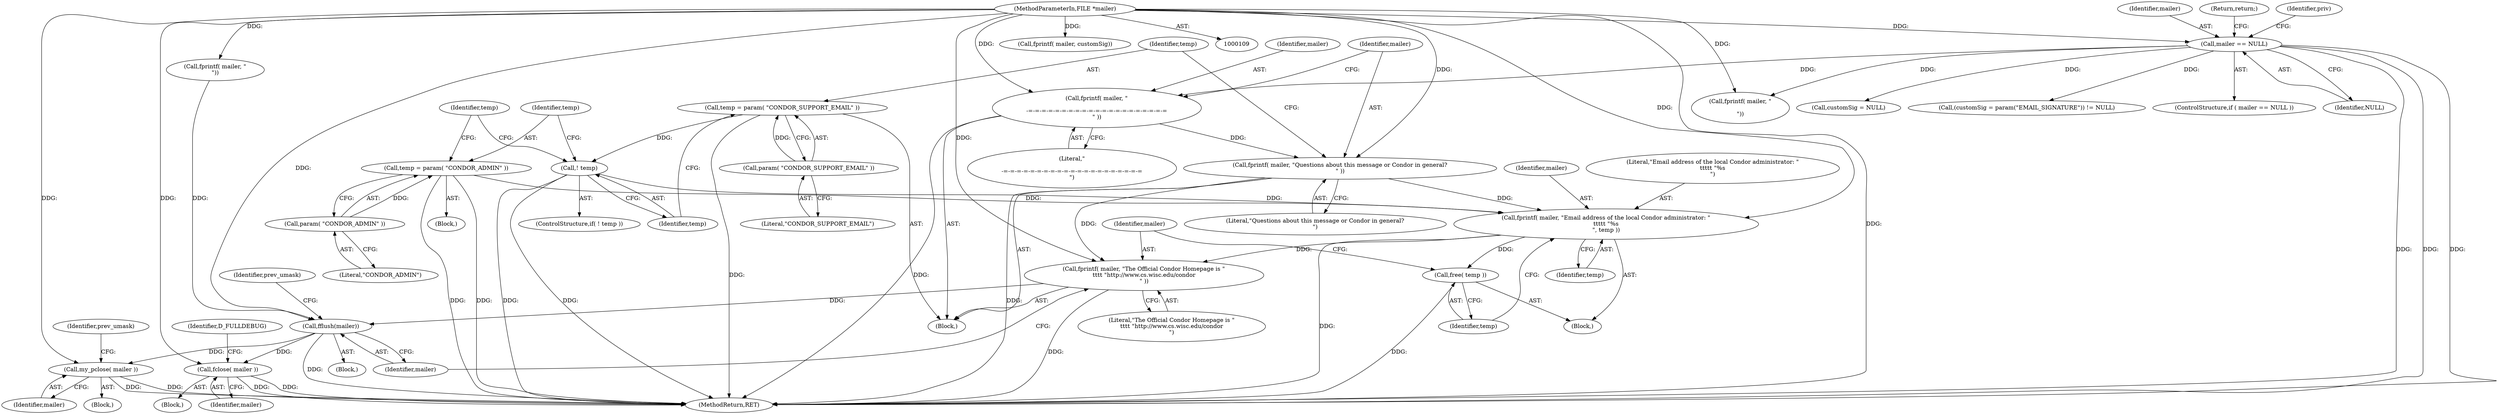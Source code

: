 digraph "0_htcondor_5e5571d1a431eb3c61977b6dd6ec90186ef79867_12@API" {
"1000170" [label="(Call,fprintf( mailer, \"Email address of the local Condor administrator: \"\n\t\t\t\t\t \"%s\n\", temp ))"];
"1000152" [label="(Call,fprintf( mailer, \"Questions about this message or Condor in general?\n\" ))"];
"1000149" [label="(Call,fprintf( mailer, \"\n\n-=-=-=-=-=-=-=-=-=-=-=-=-=-=-=-=-=-=-=-=-=\n\" ))"];
"1000117" [label="(Call,mailer == NULL)"];
"1000110" [label="(MethodParameterIn,FILE *mailer)"];
"1000163" [label="(Call,temp = param( \"CONDOR_ADMIN\" ))"];
"1000165" [label="(Call,param( \"CONDOR_ADMIN\" ))"];
"1000160" [label="(Call,! temp)"];
"1000155" [label="(Call,temp = param( \"CONDOR_SUPPORT_EMAIL\" ))"];
"1000157" [label="(Call,param( \"CONDOR_SUPPORT_EMAIL\" ))"];
"1000174" [label="(Call,free( temp ))"];
"1000176" [label="(Call,fprintf( mailer, \"The Official Condor Homepage is \"\n\t\t\t\t \"http://www.cs.wisc.edu/condor\n\" ))"];
"1000179" [label="(Call,fflush(mailer))"];
"1000190" [label="(Call,my_pclose( mailer ))"];
"1000198" [label="(Call,fclose( mailer ))"];
"1000151" [label="(Literal,\"\n\n-=-=-=-=-=-=-=-=-=-=-=-=-=-=-=-=-=-=-=-=-=\n\")"];
"1000150" [label="(Identifier,mailer)"];
"1000117" [label="(Call,mailer == NULL)"];
"1000155" [label="(Call,temp = param( \"CONDOR_SUPPORT_EMAIL\" ))"];
"1000175" [label="(Identifier,temp)"];
"1000154" [label="(Literal,\"Questions about this message or Condor in general?\n\")"];
"1000180" [label="(Identifier,mailer)"];
"1000142" [label="(Call,fprintf( mailer, \"\n\"))"];
"1000162" [label="(Block,)"];
"1000116" [label="(ControlStructure,if ( mailer == NULL ))"];
"1000161" [label="(Identifier,temp)"];
"1000118" [label="(Identifier,mailer)"];
"1000176" [label="(Call,fprintf( mailer, \"The Official Condor Homepage is \"\n\t\t\t\t \"http://www.cs.wisc.edu/condor\n\" ))"];
"1000169" [label="(Block,)"];
"1000119" [label="(Identifier,NULL)"];
"1000160" [label="(Call,! temp)"];
"1000159" [label="(ControlStructure,if( ! temp ))"];
"1000136" [label="(Call,fprintf( mailer, \"\n\n\"))"];
"1000191" [label="(Identifier,mailer)"];
"1000166" [label="(Literal,\"CONDOR_ADMIN\")"];
"1000121" [label="(Return,return;)"];
"1000139" [label="(Call,fprintf( mailer, customSig))"];
"1000177" [label="(Identifier,mailer)"];
"1000110" [label="(MethodParameterIn,FILE *mailer)"];
"1000153" [label="(Identifier,mailer)"];
"1000190" [label="(Call,my_pclose( mailer ))"];
"1000111" [label="(Block,)"];
"1000174" [label="(Call,free( temp ))"];
"1000165" [label="(Call,param( \"CONDOR_ADMIN\" ))"];
"1000171" [label="(Identifier,mailer)"];
"1000193" [label="(Block,)"];
"1000156" [label="(Identifier,temp)"];
"1000125" [label="(Call,customSig = NULL)"];
"1000157" [label="(Call,param( \"CONDOR_SUPPORT_EMAIL\" ))"];
"1000182" [label="(Identifier,prev_umask)"];
"1000189" [label="(Block,)"];
"1000173" [label="(Identifier,temp)"];
"1000179" [label="(Call,fflush(mailer))"];
"1000198" [label="(Call,fclose( mailer ))"];
"1000152" [label="(Call,fprintf( mailer, \"Questions about this message or Condor in general?\n\" ))"];
"1000170" [label="(Call,fprintf( mailer, \"Email address of the local Condor administrator: \"\n\t\t\t\t\t \"%s\n\", temp ))"];
"1000178" [label="(Literal,\"The Official Condor Homepage is \"\n\t\t\t\t \"http://www.cs.wisc.edu/condor\n\")"];
"1000123" [label="(Identifier,priv)"];
"1000149" [label="(Call,fprintf( mailer, \"\n\n-=-=-=-=-=-=-=-=-=-=-=-=-=-=-=-=-=-=-=-=-=\n\" ))"];
"1000234" [label="(Identifier,prev_umask)"];
"1000199" [label="(Identifier,mailer)"];
"1000237" [label="(MethodReturn,RET)"];
"1000158" [label="(Literal,\"CONDOR_SUPPORT_EMAIL\")"];
"1000129" [label="(Call,(customSig = param(\"EMAIL_SIGNATURE\")) != NULL)"];
"1000168" [label="(Identifier,temp)"];
"1000201" [label="(Identifier,D_FULLDEBUG)"];
"1000148" [label="(Block,)"];
"1000163" [label="(Call,temp = param( \"CONDOR_ADMIN\" ))"];
"1000164" [label="(Identifier,temp)"];
"1000172" [label="(Literal,\"Email address of the local Condor administrator: \"\n\t\t\t\t\t \"%s\n\")"];
"1000170" -> "1000169"  [label="AST: "];
"1000170" -> "1000173"  [label="CFG: "];
"1000171" -> "1000170"  [label="AST: "];
"1000172" -> "1000170"  [label="AST: "];
"1000173" -> "1000170"  [label="AST: "];
"1000175" -> "1000170"  [label="CFG: "];
"1000170" -> "1000237"  [label="DDG: "];
"1000152" -> "1000170"  [label="DDG: "];
"1000110" -> "1000170"  [label="DDG: "];
"1000163" -> "1000170"  [label="DDG: "];
"1000160" -> "1000170"  [label="DDG: "];
"1000170" -> "1000174"  [label="DDG: "];
"1000170" -> "1000176"  [label="DDG: "];
"1000152" -> "1000148"  [label="AST: "];
"1000152" -> "1000154"  [label="CFG: "];
"1000153" -> "1000152"  [label="AST: "];
"1000154" -> "1000152"  [label="AST: "];
"1000156" -> "1000152"  [label="CFG: "];
"1000152" -> "1000237"  [label="DDG: "];
"1000149" -> "1000152"  [label="DDG: "];
"1000110" -> "1000152"  [label="DDG: "];
"1000152" -> "1000176"  [label="DDG: "];
"1000149" -> "1000148"  [label="AST: "];
"1000149" -> "1000151"  [label="CFG: "];
"1000150" -> "1000149"  [label="AST: "];
"1000151" -> "1000149"  [label="AST: "];
"1000153" -> "1000149"  [label="CFG: "];
"1000149" -> "1000237"  [label="DDG: "];
"1000117" -> "1000149"  [label="DDG: "];
"1000110" -> "1000149"  [label="DDG: "];
"1000117" -> "1000116"  [label="AST: "];
"1000117" -> "1000119"  [label="CFG: "];
"1000118" -> "1000117"  [label="AST: "];
"1000119" -> "1000117"  [label="AST: "];
"1000121" -> "1000117"  [label="CFG: "];
"1000123" -> "1000117"  [label="CFG: "];
"1000117" -> "1000237"  [label="DDG: "];
"1000117" -> "1000237"  [label="DDG: "];
"1000117" -> "1000237"  [label="DDG: "];
"1000110" -> "1000117"  [label="DDG: "];
"1000117" -> "1000125"  [label="DDG: "];
"1000117" -> "1000129"  [label="DDG: "];
"1000117" -> "1000136"  [label="DDG: "];
"1000110" -> "1000109"  [label="AST: "];
"1000110" -> "1000237"  [label="DDG: "];
"1000110" -> "1000136"  [label="DDG: "];
"1000110" -> "1000139"  [label="DDG: "];
"1000110" -> "1000142"  [label="DDG: "];
"1000110" -> "1000176"  [label="DDG: "];
"1000110" -> "1000179"  [label="DDG: "];
"1000110" -> "1000190"  [label="DDG: "];
"1000110" -> "1000198"  [label="DDG: "];
"1000163" -> "1000162"  [label="AST: "];
"1000163" -> "1000165"  [label="CFG: "];
"1000164" -> "1000163"  [label="AST: "];
"1000165" -> "1000163"  [label="AST: "];
"1000168" -> "1000163"  [label="CFG: "];
"1000163" -> "1000237"  [label="DDG: "];
"1000163" -> "1000237"  [label="DDG: "];
"1000165" -> "1000163"  [label="DDG: "];
"1000165" -> "1000166"  [label="CFG: "];
"1000166" -> "1000165"  [label="AST: "];
"1000160" -> "1000159"  [label="AST: "];
"1000160" -> "1000161"  [label="CFG: "];
"1000161" -> "1000160"  [label="AST: "];
"1000164" -> "1000160"  [label="CFG: "];
"1000168" -> "1000160"  [label="CFG: "];
"1000160" -> "1000237"  [label="DDG: "];
"1000160" -> "1000237"  [label="DDG: "];
"1000155" -> "1000160"  [label="DDG: "];
"1000155" -> "1000148"  [label="AST: "];
"1000155" -> "1000157"  [label="CFG: "];
"1000156" -> "1000155"  [label="AST: "];
"1000157" -> "1000155"  [label="AST: "];
"1000161" -> "1000155"  [label="CFG: "];
"1000155" -> "1000237"  [label="DDG: "];
"1000157" -> "1000155"  [label="DDG: "];
"1000157" -> "1000158"  [label="CFG: "];
"1000158" -> "1000157"  [label="AST: "];
"1000174" -> "1000169"  [label="AST: "];
"1000174" -> "1000175"  [label="CFG: "];
"1000175" -> "1000174"  [label="AST: "];
"1000177" -> "1000174"  [label="CFG: "];
"1000174" -> "1000237"  [label="DDG: "];
"1000176" -> "1000148"  [label="AST: "];
"1000176" -> "1000178"  [label="CFG: "];
"1000177" -> "1000176"  [label="AST: "];
"1000178" -> "1000176"  [label="AST: "];
"1000180" -> "1000176"  [label="CFG: "];
"1000176" -> "1000237"  [label="DDG: "];
"1000176" -> "1000179"  [label="DDG: "];
"1000179" -> "1000111"  [label="AST: "];
"1000179" -> "1000180"  [label="CFG: "];
"1000180" -> "1000179"  [label="AST: "];
"1000182" -> "1000179"  [label="CFG: "];
"1000179" -> "1000237"  [label="DDG: "];
"1000142" -> "1000179"  [label="DDG: "];
"1000179" -> "1000190"  [label="DDG: "];
"1000179" -> "1000198"  [label="DDG: "];
"1000190" -> "1000189"  [label="AST: "];
"1000190" -> "1000191"  [label="CFG: "];
"1000191" -> "1000190"  [label="AST: "];
"1000234" -> "1000190"  [label="CFG: "];
"1000190" -> "1000237"  [label="DDG: "];
"1000190" -> "1000237"  [label="DDG: "];
"1000198" -> "1000193"  [label="AST: "];
"1000198" -> "1000199"  [label="CFG: "];
"1000199" -> "1000198"  [label="AST: "];
"1000201" -> "1000198"  [label="CFG: "];
"1000198" -> "1000237"  [label="DDG: "];
"1000198" -> "1000237"  [label="DDG: "];
}
